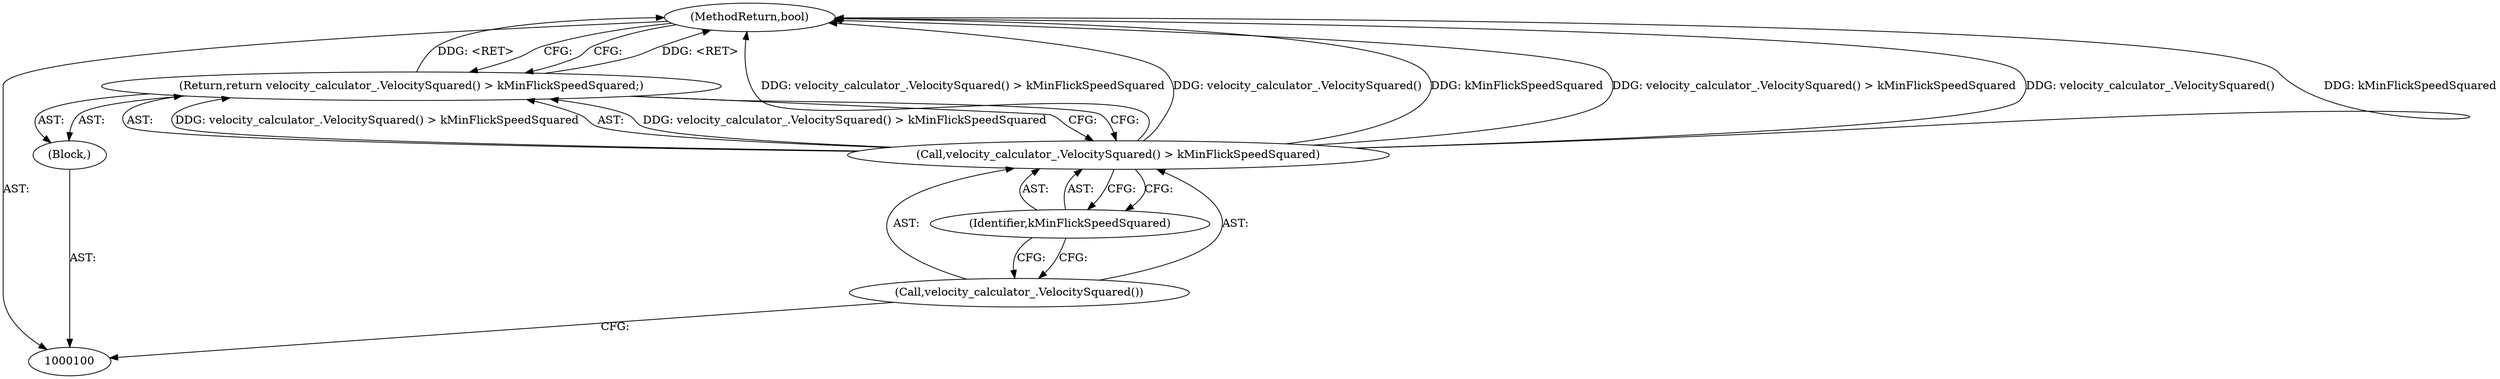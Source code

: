 digraph "1_Chrome_b8573aa643b03a59f4e2c99c72d3511a11cfb0b6_3" {
"1000106" [label="(MethodReturn,bool)"];
"1000101" [label="(Block,)"];
"1000102" [label="(Return,return velocity_calculator_.VelocitySquared() > kMinFlickSpeedSquared;)"];
"1000105" [label="(Identifier,kMinFlickSpeedSquared)"];
"1000103" [label="(Call,velocity_calculator_.VelocitySquared() > kMinFlickSpeedSquared)"];
"1000104" [label="(Call,velocity_calculator_.VelocitySquared())"];
"1000106" -> "1000100"  [label="AST: "];
"1000106" -> "1000102"  [label="CFG: "];
"1000103" -> "1000106"  [label="DDG: velocity_calculator_.VelocitySquared() > kMinFlickSpeedSquared"];
"1000103" -> "1000106"  [label="DDG: velocity_calculator_.VelocitySquared()"];
"1000103" -> "1000106"  [label="DDG: kMinFlickSpeedSquared"];
"1000102" -> "1000106"  [label="DDG: <RET>"];
"1000101" -> "1000100"  [label="AST: "];
"1000102" -> "1000101"  [label="AST: "];
"1000102" -> "1000101"  [label="AST: "];
"1000102" -> "1000103"  [label="CFG: "];
"1000103" -> "1000102"  [label="AST: "];
"1000106" -> "1000102"  [label="CFG: "];
"1000102" -> "1000106"  [label="DDG: <RET>"];
"1000103" -> "1000102"  [label="DDG: velocity_calculator_.VelocitySquared() > kMinFlickSpeedSquared"];
"1000105" -> "1000103"  [label="AST: "];
"1000105" -> "1000104"  [label="CFG: "];
"1000103" -> "1000105"  [label="CFG: "];
"1000103" -> "1000102"  [label="AST: "];
"1000103" -> "1000105"  [label="CFG: "];
"1000104" -> "1000103"  [label="AST: "];
"1000105" -> "1000103"  [label="AST: "];
"1000102" -> "1000103"  [label="CFG: "];
"1000103" -> "1000106"  [label="DDG: velocity_calculator_.VelocitySquared() > kMinFlickSpeedSquared"];
"1000103" -> "1000106"  [label="DDG: velocity_calculator_.VelocitySquared()"];
"1000103" -> "1000106"  [label="DDG: kMinFlickSpeedSquared"];
"1000103" -> "1000102"  [label="DDG: velocity_calculator_.VelocitySquared() > kMinFlickSpeedSquared"];
"1000104" -> "1000103"  [label="AST: "];
"1000104" -> "1000100"  [label="CFG: "];
"1000105" -> "1000104"  [label="CFG: "];
}
